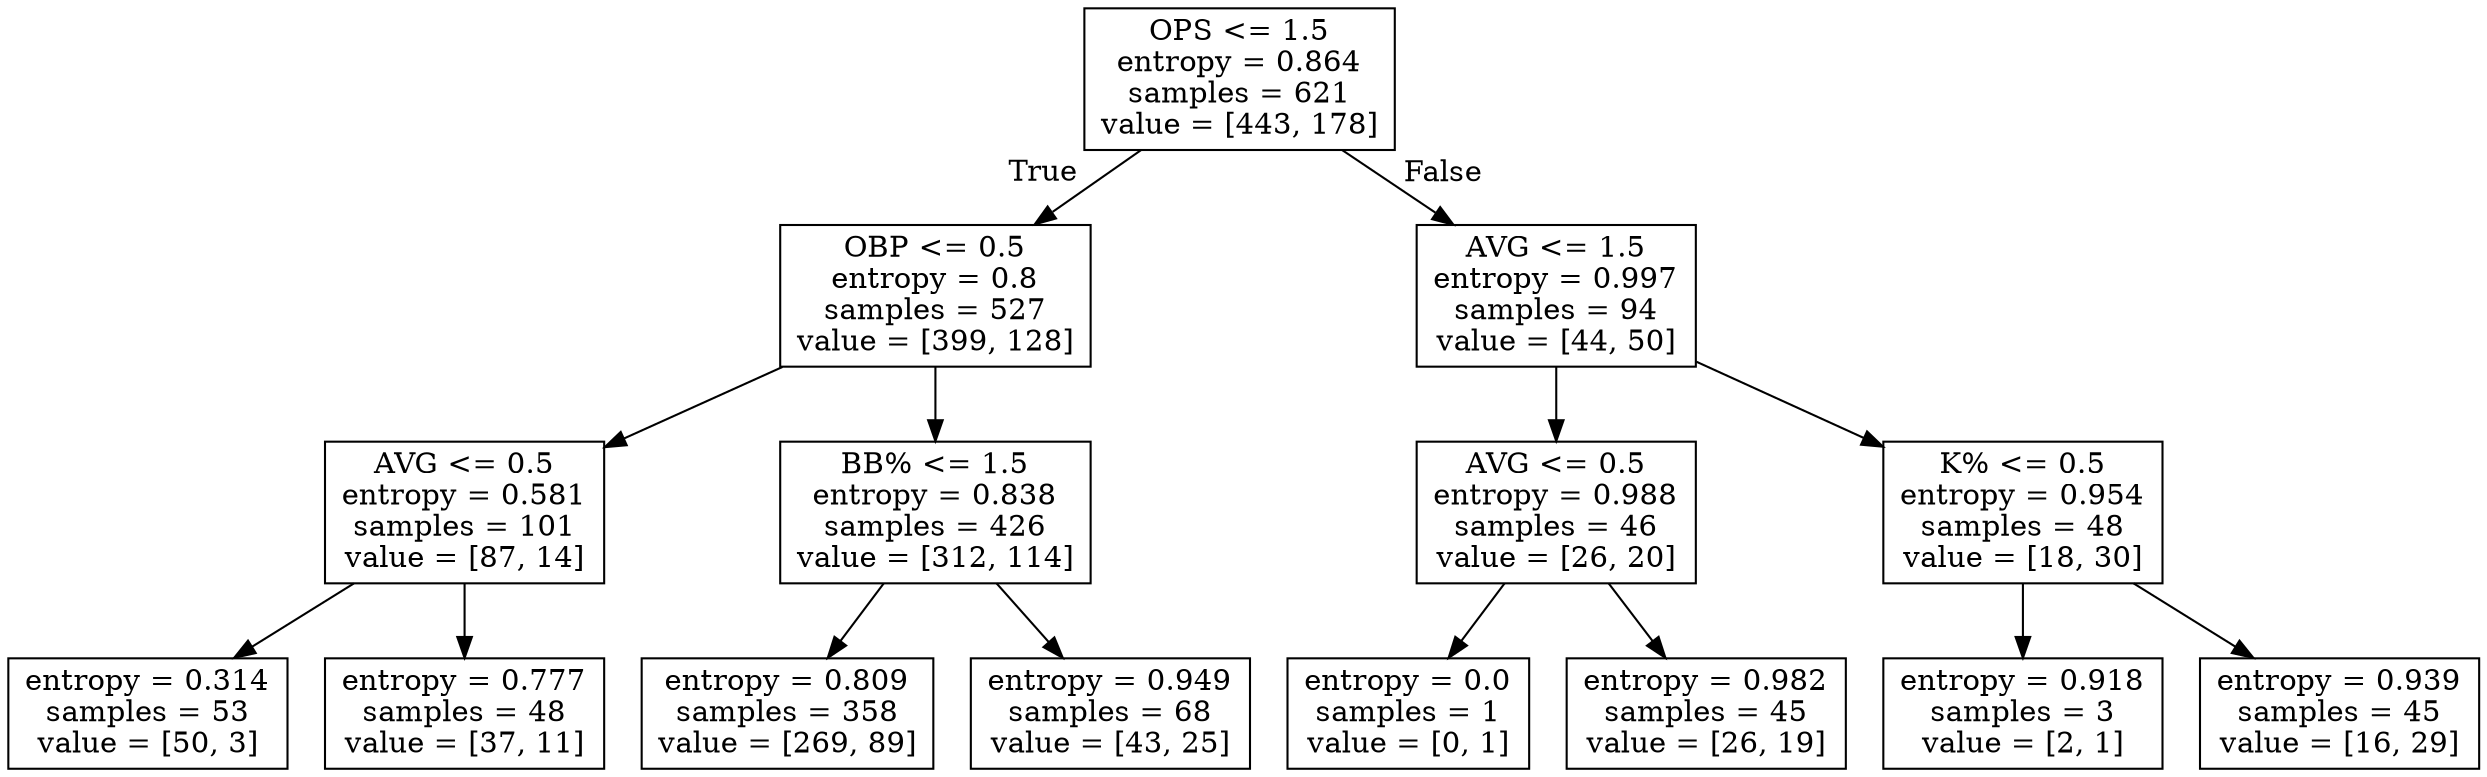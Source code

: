 digraph Tree {
node [shape=box] ;
0 [label="OPS <= 1.5\nentropy = 0.864\nsamples = 621\nvalue = [443, 178]"] ;
1 [label="OBP <= 0.5\nentropy = 0.8\nsamples = 527\nvalue = [399, 128]"] ;
0 -> 1 [labeldistance=2.5, labelangle=45, headlabel="True"] ;
2 [label="AVG <= 0.5\nentropy = 0.581\nsamples = 101\nvalue = [87, 14]"] ;
1 -> 2 ;
3 [label="entropy = 0.314\nsamples = 53\nvalue = [50, 3]"] ;
2 -> 3 ;
4 [label="entropy = 0.777\nsamples = 48\nvalue = [37, 11]"] ;
2 -> 4 ;
5 [label="BB% <= 1.5\nentropy = 0.838\nsamples = 426\nvalue = [312, 114]"] ;
1 -> 5 ;
6 [label="entropy = 0.809\nsamples = 358\nvalue = [269, 89]"] ;
5 -> 6 ;
7 [label="entropy = 0.949\nsamples = 68\nvalue = [43, 25]"] ;
5 -> 7 ;
8 [label="AVG <= 1.5\nentropy = 0.997\nsamples = 94\nvalue = [44, 50]"] ;
0 -> 8 [labeldistance=2.5, labelangle=-45, headlabel="False"] ;
9 [label="AVG <= 0.5\nentropy = 0.988\nsamples = 46\nvalue = [26, 20]"] ;
8 -> 9 ;
10 [label="entropy = 0.0\nsamples = 1\nvalue = [0, 1]"] ;
9 -> 10 ;
11 [label="entropy = 0.982\nsamples = 45\nvalue = [26, 19]"] ;
9 -> 11 ;
12 [label="K% <= 0.5\nentropy = 0.954\nsamples = 48\nvalue = [18, 30]"] ;
8 -> 12 ;
13 [label="entropy = 0.918\nsamples = 3\nvalue = [2, 1]"] ;
12 -> 13 ;
14 [label="entropy = 0.939\nsamples = 45\nvalue = [16, 29]"] ;
12 -> 14 ;
}